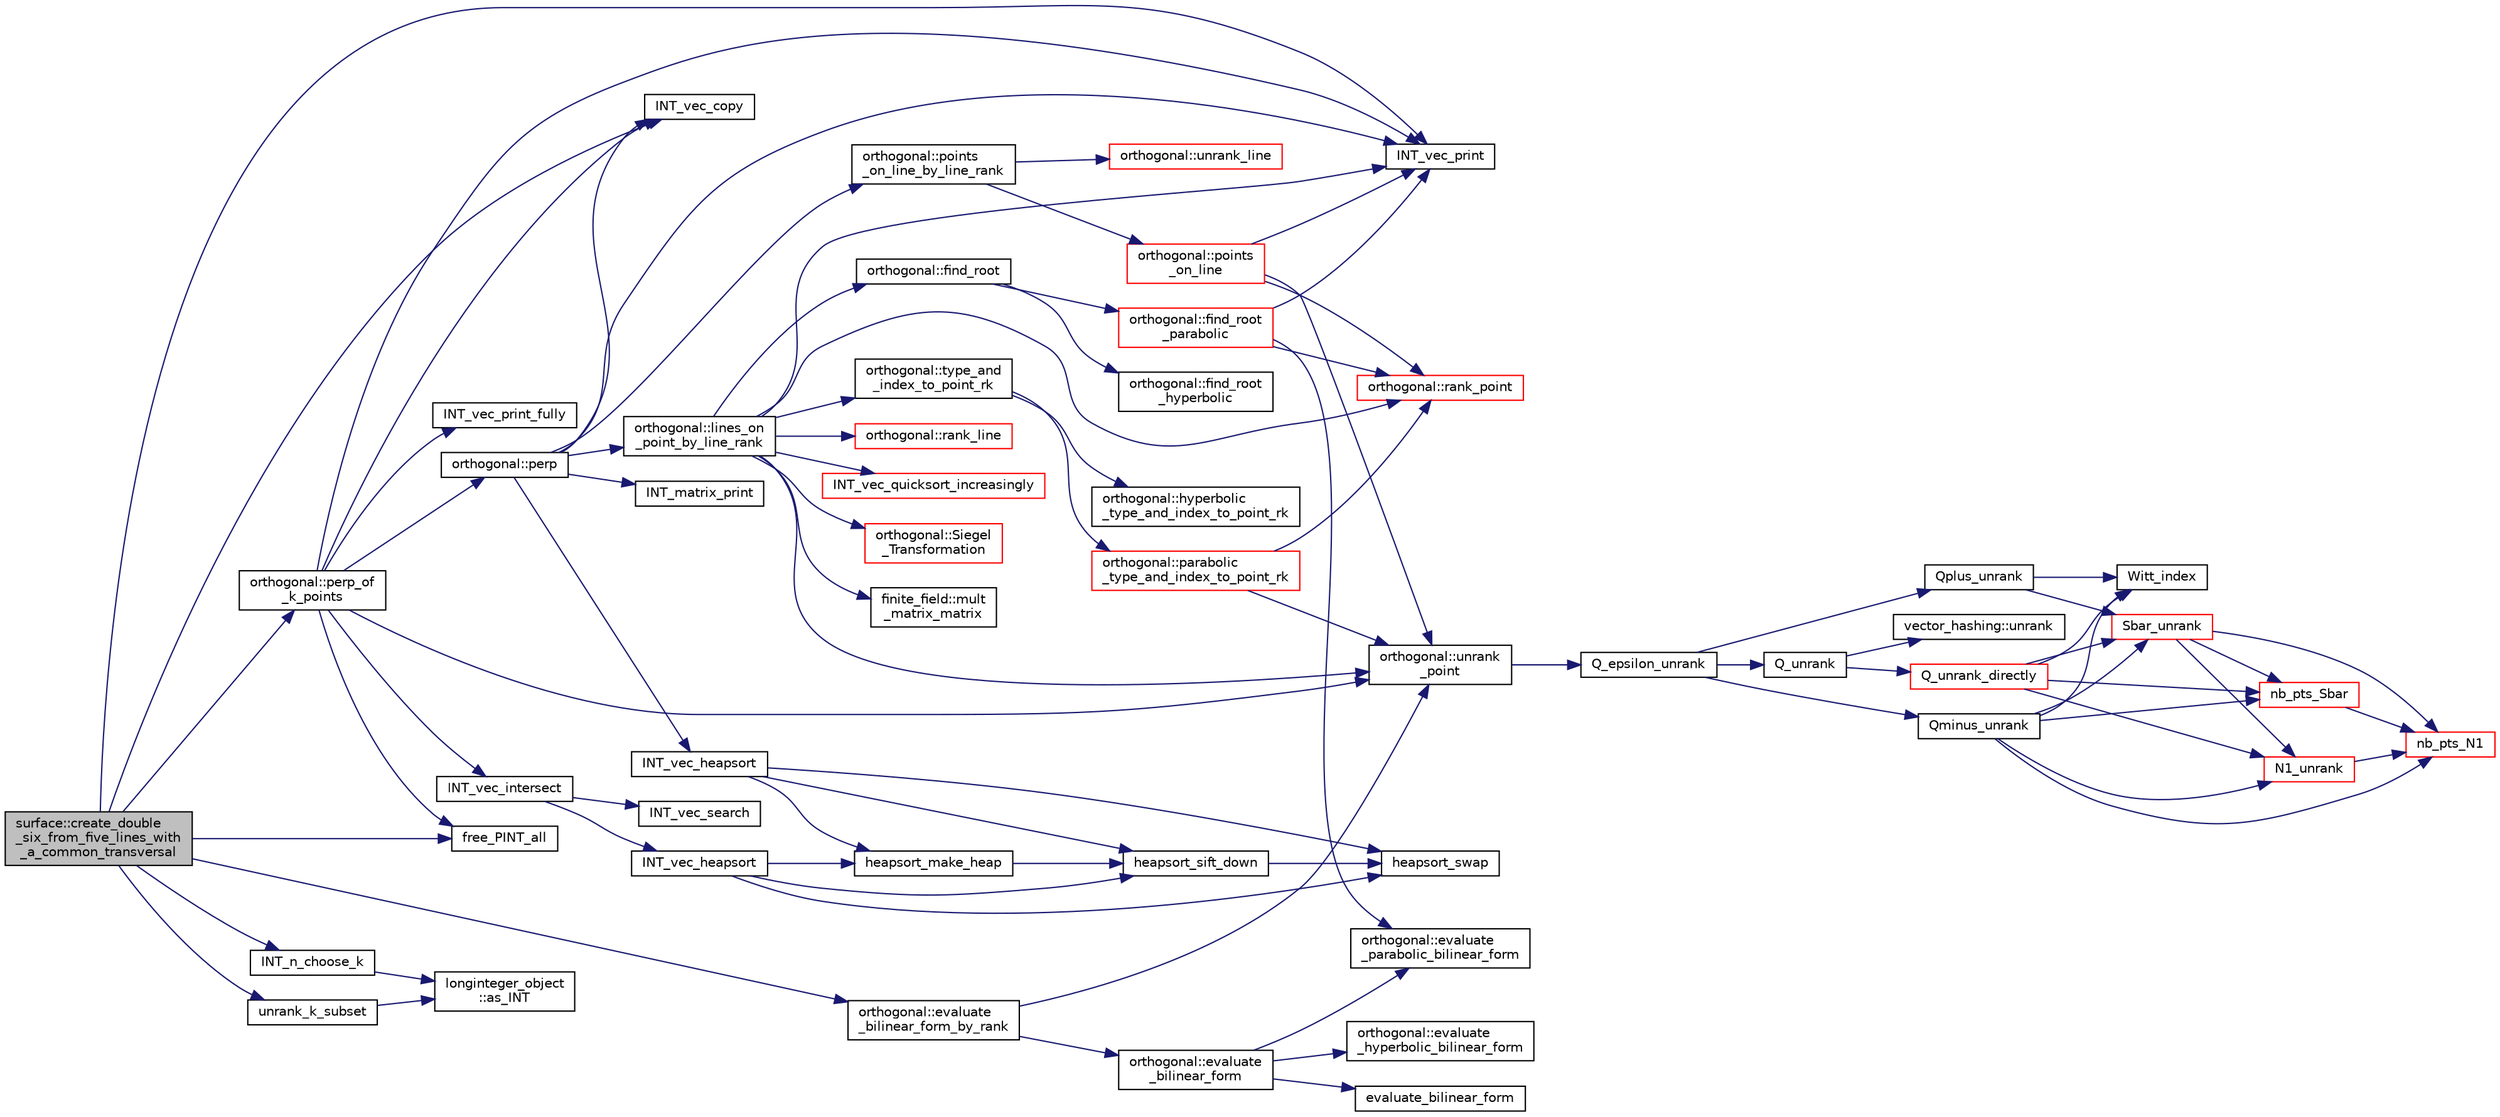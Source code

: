 digraph "surface::create_double_six_from_five_lines_with_a_common_transversal"
{
  edge [fontname="Helvetica",fontsize="10",labelfontname="Helvetica",labelfontsize="10"];
  node [fontname="Helvetica",fontsize="10",shape=record];
  rankdir="LR";
  Node894 [label="surface::create_double\l_six_from_five_lines_with\l_a_common_transversal",height=0.2,width=0.4,color="black", fillcolor="grey75", style="filled", fontcolor="black"];
  Node894 -> Node895 [color="midnightblue",fontsize="10",style="solid",fontname="Helvetica"];
  Node895 [label="INT_vec_print",height=0.2,width=0.4,color="black", fillcolor="white", style="filled",URL="$df/dbf/sajeeb_8_c.html#a79a5901af0b47dd0d694109543c027fe"];
  Node894 -> Node896 [color="midnightblue",fontsize="10",style="solid",fontname="Helvetica"];
  Node896 [label="orthogonal::evaluate\l_bilinear_form_by_rank",height=0.2,width=0.4,color="black", fillcolor="white", style="filled",URL="$d7/daa/classorthogonal.html#ab4f6117f55f6fbd0fb2bd8b4c8d981bf"];
  Node896 -> Node897 [color="midnightblue",fontsize="10",style="solid",fontname="Helvetica"];
  Node897 [label="orthogonal::unrank\l_point",height=0.2,width=0.4,color="black", fillcolor="white", style="filled",URL="$d7/daa/classorthogonal.html#ab655117100f7c66c19817b84ac5ac0a0"];
  Node897 -> Node898 [color="midnightblue",fontsize="10",style="solid",fontname="Helvetica"];
  Node898 [label="Q_epsilon_unrank",height=0.2,width=0.4,color="black", fillcolor="white", style="filled",URL="$d4/d67/geometry_8h.html#af162c4d30d4a6528299e37551c353e7b"];
  Node898 -> Node899 [color="midnightblue",fontsize="10",style="solid",fontname="Helvetica"];
  Node899 [label="Q_unrank",height=0.2,width=0.4,color="black", fillcolor="white", style="filled",URL="$db/da0/lib_2foundations_2geometry_2orthogonal__points_8_c.html#a6d02923d5b54ef796934e753e6f5b65b"];
  Node899 -> Node900 [color="midnightblue",fontsize="10",style="solid",fontname="Helvetica"];
  Node900 [label="vector_hashing::unrank",height=0.2,width=0.4,color="black", fillcolor="white", style="filled",URL="$d8/daa/classvector__hashing.html#abbebd3a96a6d27a34b9b49af99e2ed3d"];
  Node899 -> Node901 [color="midnightblue",fontsize="10",style="solid",fontname="Helvetica"];
  Node901 [label="Q_unrank_directly",height=0.2,width=0.4,color="red", fillcolor="white", style="filled",URL="$db/da0/lib_2foundations_2geometry_2orthogonal__points_8_c.html#a105e7e72249e78fcf0785c69099d90ce"];
  Node901 -> Node902 [color="midnightblue",fontsize="10",style="solid",fontname="Helvetica"];
  Node902 [label="Witt_index",height=0.2,width=0.4,color="black", fillcolor="white", style="filled",URL="$db/da0/lib_2foundations_2geometry_2orthogonal__points_8_c.html#ab3483ecb9859a6758f82b5327da50534"];
  Node901 -> Node903 [color="midnightblue",fontsize="10",style="solid",fontname="Helvetica"];
  Node903 [label="nb_pts_Sbar",height=0.2,width=0.4,color="red", fillcolor="white", style="filled",URL="$db/da0/lib_2foundations_2geometry_2orthogonal__points_8_c.html#a986dda26505c9934c771578b084f67cc"];
  Node903 -> Node906 [color="midnightblue",fontsize="10",style="solid",fontname="Helvetica"];
  Node906 [label="nb_pts_N1",height=0.2,width=0.4,color="red", fillcolor="white", style="filled",URL="$db/da0/lib_2foundations_2geometry_2orthogonal__points_8_c.html#ae0f2e1c76523db67b4ec9629ccc35bc6"];
  Node901 -> Node908 [color="midnightblue",fontsize="10",style="solid",fontname="Helvetica"];
  Node908 [label="Sbar_unrank",height=0.2,width=0.4,color="red", fillcolor="white", style="filled",URL="$db/da0/lib_2foundations_2geometry_2orthogonal__points_8_c.html#a65d9b9ccfff12dd92f4f4e8360701c98"];
  Node908 -> Node903 [color="midnightblue",fontsize="10",style="solid",fontname="Helvetica"];
  Node908 -> Node906 [color="midnightblue",fontsize="10",style="solid",fontname="Helvetica"];
  Node908 -> Node911 [color="midnightblue",fontsize="10",style="solid",fontname="Helvetica"];
  Node911 [label="N1_unrank",height=0.2,width=0.4,color="red", fillcolor="white", style="filled",URL="$db/da0/lib_2foundations_2geometry_2orthogonal__points_8_c.html#aa9427e27f7f207c1baff3a34cc5d78cf"];
  Node911 -> Node906 [color="midnightblue",fontsize="10",style="solid",fontname="Helvetica"];
  Node901 -> Node911 [color="midnightblue",fontsize="10",style="solid",fontname="Helvetica"];
  Node898 -> Node917 [color="midnightblue",fontsize="10",style="solid",fontname="Helvetica"];
  Node917 [label="Qplus_unrank",height=0.2,width=0.4,color="black", fillcolor="white", style="filled",URL="$db/da0/lib_2foundations_2geometry_2orthogonal__points_8_c.html#ad50512edd586919700e033744b4a03c8"];
  Node917 -> Node902 [color="midnightblue",fontsize="10",style="solid",fontname="Helvetica"];
  Node917 -> Node908 [color="midnightblue",fontsize="10",style="solid",fontname="Helvetica"];
  Node898 -> Node918 [color="midnightblue",fontsize="10",style="solid",fontname="Helvetica"];
  Node918 [label="Qminus_unrank",height=0.2,width=0.4,color="black", fillcolor="white", style="filled",URL="$db/da0/lib_2foundations_2geometry_2orthogonal__points_8_c.html#ac2dd18f435ab479095b836a483c12c7d"];
  Node918 -> Node902 [color="midnightblue",fontsize="10",style="solid",fontname="Helvetica"];
  Node918 -> Node903 [color="midnightblue",fontsize="10",style="solid",fontname="Helvetica"];
  Node918 -> Node908 [color="midnightblue",fontsize="10",style="solid",fontname="Helvetica"];
  Node918 -> Node906 [color="midnightblue",fontsize="10",style="solid",fontname="Helvetica"];
  Node918 -> Node911 [color="midnightblue",fontsize="10",style="solid",fontname="Helvetica"];
  Node896 -> Node919 [color="midnightblue",fontsize="10",style="solid",fontname="Helvetica"];
  Node919 [label="orthogonal::evaluate\l_bilinear_form",height=0.2,width=0.4,color="black", fillcolor="white", style="filled",URL="$d7/daa/classorthogonal.html#a1cb22ce04ab60e22852f610ec3fe5c98"];
  Node919 -> Node920 [color="midnightblue",fontsize="10",style="solid",fontname="Helvetica"];
  Node920 [label="orthogonal::evaluate\l_hyperbolic_bilinear_form",height=0.2,width=0.4,color="black", fillcolor="white", style="filled",URL="$d7/daa/classorthogonal.html#a839dc01b1c59a23b054ccf70c00cc9c9"];
  Node919 -> Node921 [color="midnightblue",fontsize="10",style="solid",fontname="Helvetica"];
  Node921 [label="orthogonal::evaluate\l_parabolic_bilinear_form",height=0.2,width=0.4,color="black", fillcolor="white", style="filled",URL="$d7/daa/classorthogonal.html#a8ee79da4c853cd384a0028cbebbbe0ee"];
  Node919 -> Node922 [color="midnightblue",fontsize="10",style="solid",fontname="Helvetica"];
  Node922 [label="evaluate_bilinear_form",height=0.2,width=0.4,color="black", fillcolor="white", style="filled",URL="$d4/d67/geometry_8h.html#ab6f6bfa144b4d2700e3ed27497d83d5f"];
  Node894 -> Node923 [color="midnightblue",fontsize="10",style="solid",fontname="Helvetica"];
  Node923 [label="INT_n_choose_k",height=0.2,width=0.4,color="black", fillcolor="white", style="filled",URL="$d2/d7c/combinatorics_8_c.html#aa74adc702e59feadb839f44c0aaec8f6"];
  Node923 -> Node924 [color="midnightblue",fontsize="10",style="solid",fontname="Helvetica"];
  Node924 [label="longinteger_object\l::as_INT",height=0.2,width=0.4,color="black", fillcolor="white", style="filled",URL="$dd/d7e/classlonginteger__object.html#afb992d4679a6741acc63c8bcba27971e"];
  Node894 -> Node925 [color="midnightblue",fontsize="10",style="solid",fontname="Helvetica"];
  Node925 [label="unrank_k_subset",height=0.2,width=0.4,color="black", fillcolor="white", style="filled",URL="$d2/d7c/combinatorics_8_c.html#a709dbec12f4da5bb02b9352d45a2c77d"];
  Node925 -> Node924 [color="midnightblue",fontsize="10",style="solid",fontname="Helvetica"];
  Node894 -> Node926 [color="midnightblue",fontsize="10",style="solid",fontname="Helvetica"];
  Node926 [label="orthogonal::perp_of\l_k_points",height=0.2,width=0.4,color="black", fillcolor="white", style="filled",URL="$d7/daa/classorthogonal.html#a6a92a4680dc76bb289141fc5c765f5fb"];
  Node926 -> Node895 [color="midnightblue",fontsize="10",style="solid",fontname="Helvetica"];
  Node926 -> Node897 [color="midnightblue",fontsize="10",style="solid",fontname="Helvetica"];
  Node926 -> Node927 [color="midnightblue",fontsize="10",style="solid",fontname="Helvetica"];
  Node927 [label="orthogonal::perp",height=0.2,width=0.4,color="black", fillcolor="white", style="filled",URL="$d7/daa/classorthogonal.html#ae80e0fa8d1e8caddb9afbb466e3d3189"];
  Node927 -> Node928 [color="midnightblue",fontsize="10",style="solid",fontname="Helvetica"];
  Node928 [label="orthogonal::lines_on\l_point_by_line_rank",height=0.2,width=0.4,color="black", fillcolor="white", style="filled",URL="$d7/daa/classorthogonal.html#adc21874b6da3cd3585c704994fb538aa"];
  Node928 -> Node929 [color="midnightblue",fontsize="10",style="solid",fontname="Helvetica"];
  Node929 [label="orthogonal::type_and\l_index_to_point_rk",height=0.2,width=0.4,color="black", fillcolor="white", style="filled",URL="$d7/daa/classorthogonal.html#a319ef460cdfe3247d336c3fb482901eb"];
  Node929 -> Node930 [color="midnightblue",fontsize="10",style="solid",fontname="Helvetica"];
  Node930 [label="orthogonal::hyperbolic\l_type_and_index_to_point_rk",height=0.2,width=0.4,color="black", fillcolor="white", style="filled",URL="$d7/daa/classorthogonal.html#af31cd843ff2e6eb4fe1ba9c49e62d1b8"];
  Node929 -> Node931 [color="midnightblue",fontsize="10",style="solid",fontname="Helvetica"];
  Node931 [label="orthogonal::parabolic\l_type_and_index_to_point_rk",height=0.2,width=0.4,color="red", fillcolor="white", style="filled",URL="$d7/daa/classorthogonal.html#a67c316cf01b382762e6ac372f522d106"];
  Node931 -> Node897 [color="midnightblue",fontsize="10",style="solid",fontname="Helvetica"];
  Node931 -> Node932 [color="midnightblue",fontsize="10",style="solid",fontname="Helvetica"];
  Node932 [label="orthogonal::rank_point",height=0.2,width=0.4,color="red", fillcolor="white", style="filled",URL="$d7/daa/classorthogonal.html#adb4f1528590a804b3c011a68c9ebf655"];
  Node928 -> Node897 [color="midnightblue",fontsize="10",style="solid",fontname="Helvetica"];
  Node928 -> Node969 [color="midnightblue",fontsize="10",style="solid",fontname="Helvetica"];
  Node969 [label="orthogonal::find_root",height=0.2,width=0.4,color="black", fillcolor="white", style="filled",URL="$d7/daa/classorthogonal.html#a7cad6e763a1f49ab5e372a26f5cdf247"];
  Node969 -> Node970 [color="midnightblue",fontsize="10",style="solid",fontname="Helvetica"];
  Node970 [label="orthogonal::find_root\l_hyperbolic",height=0.2,width=0.4,color="black", fillcolor="white", style="filled",URL="$d7/daa/classorthogonal.html#a4cb66d7aec283cd032a99cb9b2b9992d"];
  Node969 -> Node971 [color="midnightblue",fontsize="10",style="solid",fontname="Helvetica"];
  Node971 [label="orthogonal::find_root\l_parabolic",height=0.2,width=0.4,color="red", fillcolor="white", style="filled",URL="$d7/daa/classorthogonal.html#a2e4453bb31692707f8a9e8b660b2e136"];
  Node971 -> Node895 [color="midnightblue",fontsize="10",style="solid",fontname="Helvetica"];
  Node971 -> Node921 [color="midnightblue",fontsize="10",style="solid",fontname="Helvetica"];
  Node971 -> Node932 [color="midnightblue",fontsize="10",style="solid",fontname="Helvetica"];
  Node928 -> Node973 [color="midnightblue",fontsize="10",style="solid",fontname="Helvetica"];
  Node973 [label="orthogonal::Siegel\l_Transformation",height=0.2,width=0.4,color="red", fillcolor="white", style="filled",URL="$d7/daa/classorthogonal.html#a27258e68c99323ac8de66fedbe565a3d"];
  Node928 -> Node979 [color="midnightblue",fontsize="10",style="solid",fontname="Helvetica"];
  Node979 [label="finite_field::mult\l_matrix_matrix",height=0.2,width=0.4,color="black", fillcolor="white", style="filled",URL="$df/d5a/classfinite__field.html#a5e28706b815838d0ec34de1fa74bc3c4"];
  Node928 -> Node932 [color="midnightblue",fontsize="10",style="solid",fontname="Helvetica"];
  Node928 -> Node993 [color="midnightblue",fontsize="10",style="solid",fontname="Helvetica"];
  Node993 [label="orthogonal::rank_line",height=0.2,width=0.4,color="red", fillcolor="white", style="filled",URL="$d7/daa/classorthogonal.html#a5e1b5a3eb76840f425e71f25dabcd470"];
  Node928 -> Node1070 [color="midnightblue",fontsize="10",style="solid",fontname="Helvetica"];
  Node1070 [label="INT_vec_quicksort_increasingly",height=0.2,width=0.4,color="red", fillcolor="white", style="filled",URL="$d5/de2/foundations_2data__structures_2data__structures_8h.html#a31ccee746bc644f58816c67bc3a0e237"];
  Node928 -> Node895 [color="midnightblue",fontsize="10",style="solid",fontname="Helvetica"];
  Node927 -> Node895 [color="midnightblue",fontsize="10",style="solid",fontname="Helvetica"];
  Node927 -> Node1073 [color="midnightblue",fontsize="10",style="solid",fontname="Helvetica"];
  Node1073 [label="orthogonal::points\l_on_line_by_line_rank",height=0.2,width=0.4,color="black", fillcolor="white", style="filled",URL="$d7/daa/classorthogonal.html#aec3f511b69d0a28340f93d6f904c5daa"];
  Node1073 -> Node1074 [color="midnightblue",fontsize="10",style="solid",fontname="Helvetica"];
  Node1074 [label="orthogonal::unrank_line",height=0.2,width=0.4,color="red", fillcolor="white", style="filled",URL="$d7/daa/classorthogonal.html#a27fec576f6e11b80dd4503fa3cf7611e"];
  Node1073 -> Node1103 [color="midnightblue",fontsize="10",style="solid",fontname="Helvetica"];
  Node1103 [label="orthogonal::points\l_on_line",height=0.2,width=0.4,color="red", fillcolor="white", style="filled",URL="$d7/daa/classorthogonal.html#afe1cc564902cc557d4d4d2ff85ee6839"];
  Node1103 -> Node897 [color="midnightblue",fontsize="10",style="solid",fontname="Helvetica"];
  Node1103 -> Node895 [color="midnightblue",fontsize="10",style="solid",fontname="Helvetica"];
  Node1103 -> Node932 [color="midnightblue",fontsize="10",style="solid",fontname="Helvetica"];
  Node927 -> Node1105 [color="midnightblue",fontsize="10",style="solid",fontname="Helvetica"];
  Node1105 [label="INT_matrix_print",height=0.2,width=0.4,color="black", fillcolor="white", style="filled",URL="$d5/db4/io__and__os_8h.html#afd4180a24bef3a2b584668a4eaf607ff"];
  Node927 -> Node1106 [color="midnightblue",fontsize="10",style="solid",fontname="Helvetica"];
  Node1106 [label="INT_vec_heapsort",height=0.2,width=0.4,color="black", fillcolor="white", style="filled",URL="$d5/de2/foundations_2data__structures_2data__structures_8h.html#a3590ad9987f801fbfc94634300182f39"];
  Node1106 -> Node1107 [color="midnightblue",fontsize="10",style="solid",fontname="Helvetica"];
  Node1107 [label="heapsort_make_heap",height=0.2,width=0.4,color="black", fillcolor="white", style="filled",URL="$d4/dd7/sorting_8_c.html#a42f24453d7d77eeb1338ebd1a13cfdbb"];
  Node1107 -> Node1108 [color="midnightblue",fontsize="10",style="solid",fontname="Helvetica"];
  Node1108 [label="heapsort_sift_down",height=0.2,width=0.4,color="black", fillcolor="white", style="filled",URL="$d4/dd7/sorting_8_c.html#a65cbb1a6a3f01f511673705437ddc18b"];
  Node1108 -> Node1109 [color="midnightblue",fontsize="10",style="solid",fontname="Helvetica"];
  Node1109 [label="heapsort_swap",height=0.2,width=0.4,color="black", fillcolor="white", style="filled",URL="$d4/dd7/sorting_8_c.html#a8f048362e6065297b19b6975bcbbfcc6"];
  Node1106 -> Node1109 [color="midnightblue",fontsize="10",style="solid",fontname="Helvetica"];
  Node1106 -> Node1108 [color="midnightblue",fontsize="10",style="solid",fontname="Helvetica"];
  Node927 -> Node983 [color="midnightblue",fontsize="10",style="solid",fontname="Helvetica"];
  Node983 [label="INT_vec_copy",height=0.2,width=0.4,color="black", fillcolor="white", style="filled",URL="$df/dbf/sajeeb_8_c.html#ac2d875e27e009af6ec04d17254d11075"];
  Node926 -> Node1110 [color="midnightblue",fontsize="10",style="solid",fontname="Helvetica"];
  Node1110 [label="INT_vec_print_fully",height=0.2,width=0.4,color="black", fillcolor="white", style="filled",URL="$df/dbf/sajeeb_8_c.html#aff2e5a86c89315b7cec22a5a77f94a25"];
  Node926 -> Node1111 [color="midnightblue",fontsize="10",style="solid",fontname="Helvetica"];
  Node1111 [label="INT_vec_intersect",height=0.2,width=0.4,color="black", fillcolor="white", style="filled",URL="$d5/de2/foundations_2data__structures_2data__structures_8h.html#a19855973f5fb469b315f31e7e1402471"];
  Node1111 -> Node1112 [color="midnightblue",fontsize="10",style="solid",fontname="Helvetica"];
  Node1112 [label="INT_vec_heapsort",height=0.2,width=0.4,color="black", fillcolor="white", style="filled",URL="$d4/dd7/sorting_8_c.html#a3590ad9987f801fbfc94634300182f39"];
  Node1112 -> Node1107 [color="midnightblue",fontsize="10",style="solid",fontname="Helvetica"];
  Node1112 -> Node1109 [color="midnightblue",fontsize="10",style="solid",fontname="Helvetica"];
  Node1112 -> Node1108 [color="midnightblue",fontsize="10",style="solid",fontname="Helvetica"];
  Node1111 -> Node1113 [color="midnightblue",fontsize="10",style="solid",fontname="Helvetica"];
  Node1113 [label="INT_vec_search",height=0.2,width=0.4,color="black", fillcolor="white", style="filled",URL="$d4/dd7/sorting_8_c.html#ad103ef2316a1f671bdb68fd9cd9ba945"];
  Node926 -> Node983 [color="midnightblue",fontsize="10",style="solid",fontname="Helvetica"];
  Node926 -> Node1114 [color="midnightblue",fontsize="10",style="solid",fontname="Helvetica"];
  Node1114 [label="free_PINT_all",height=0.2,width=0.4,color="black", fillcolor="white", style="filled",URL="$d5/db4/io__and__os_8h.html#a8c74577588c4d669d8858633dd2f0b98"];
  Node894 -> Node983 [color="midnightblue",fontsize="10",style="solid",fontname="Helvetica"];
  Node894 -> Node1114 [color="midnightblue",fontsize="10",style="solid",fontname="Helvetica"];
}
